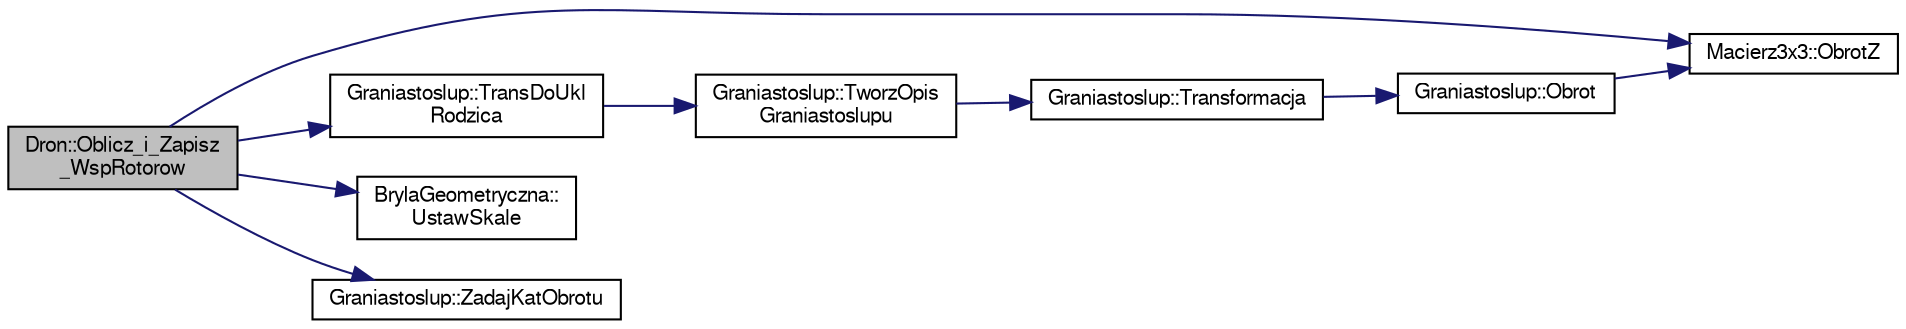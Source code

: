 digraph "Dron::Oblicz_i_Zapisz_WspRotorow"
{
 // LATEX_PDF_SIZE
  edge [fontname="FreeSans",fontsize="10",labelfontname="FreeSans",labelfontsize="10"];
  node [fontname="FreeSans",fontsize="10",shape=record];
  rankdir="LR";
  Node1 [label="Dron::Oblicz_i_Zapisz\l_WspRotorow",height=0.2,width=0.4,color="black", fillcolor="grey75", style="filled", fontcolor="black",tooltip="Obliczajaca wspolrzedne rotorow drona."];
  Node1 -> Node2 [color="midnightblue",fontsize="10",style="solid",fontname="FreeSans"];
  Node2 [label="Macierz3x3::ObrotZ",height=0.2,width=0.4,color="black", fillcolor="white", style="filled",URL="$a00122.html#ab0699c8f99fa17bbcc4a7c400bed506d",tooltip="Metoda generujaca macierz obrotu wokol osi OZ."];
  Node1 -> Node3 [color="midnightblue",fontsize="10",style="solid",fontname="FreeSans"];
  Node3 [label="Graniastoslup::TransDoUkl\lRodzica",height=0.2,width=0.4,color="black", fillcolor="white", style="filled",URL="$a00118.html#a80691e151f45065f7cd520bea08406a5",tooltip="Metoda przesuwajaca Prostopadloscian wzgledem Drona."];
  Node3 -> Node4 [color="midnightblue",fontsize="10",style="solid",fontname="FreeSans"];
  Node4 [label="Graniastoslup::TworzOpis\lGraniastoslupu",height=0.2,width=0.4,color="black", fillcolor="white", style="filled",URL="$a00118.html#a3631a29ba93b0235069a0c57879a854b",tooltip="Metoda tworzaca opis prostopadloscianu."];
  Node4 -> Node5 [color="midnightblue",fontsize="10",style="solid",fontname="FreeSans"];
  Node5 [label="Graniastoslup::Transformacja",height=0.2,width=0.4,color="black", fillcolor="white", style="filled",URL="$a00118.html#a0c0db45c90aec72ad2d6e97a95f72ea7",tooltip="Metoda transformujaca prostopadloscia."];
  Node5 -> Node6 [color="midnightblue",fontsize="10",style="solid",fontname="FreeSans"];
  Node6 [label="Graniastoslup::Obrot",height=0.2,width=0.4,color="black", fillcolor="white", style="filled",URL="$a00118.html#a46ef0ef79e273d707017f59bc5512548",tooltip="Metoda Obracajaca Prostopadloscian."];
  Node6 -> Node2 [color="midnightblue",fontsize="10",style="solid",fontname="FreeSans"];
  Node1 -> Node7 [color="midnightblue",fontsize="10",style="solid",fontname="FreeSans"];
  Node7 [label="BrylaGeometryczna::\lUstawSkale",height=0.2,width=0.4,color="black", fillcolor="white", style="filled",URL="$a00102.html#a9740f61b9dc0c3f8ca9fe2f3414e1e42",tooltip="Metoda ustawiajaca skale bryly."];
  Node1 -> Node8 [color="midnightblue",fontsize="10",style="solid",fontname="FreeSans"];
  Node8 [label="Graniastoslup::ZadajKatObrotu",height=0.2,width=0.4,color="black", fillcolor="white", style="filled",URL="$a00118.html#a38ed7e121d2b7a78650d1deee3fe1035",tooltip="Metody Transformujace."];
}

